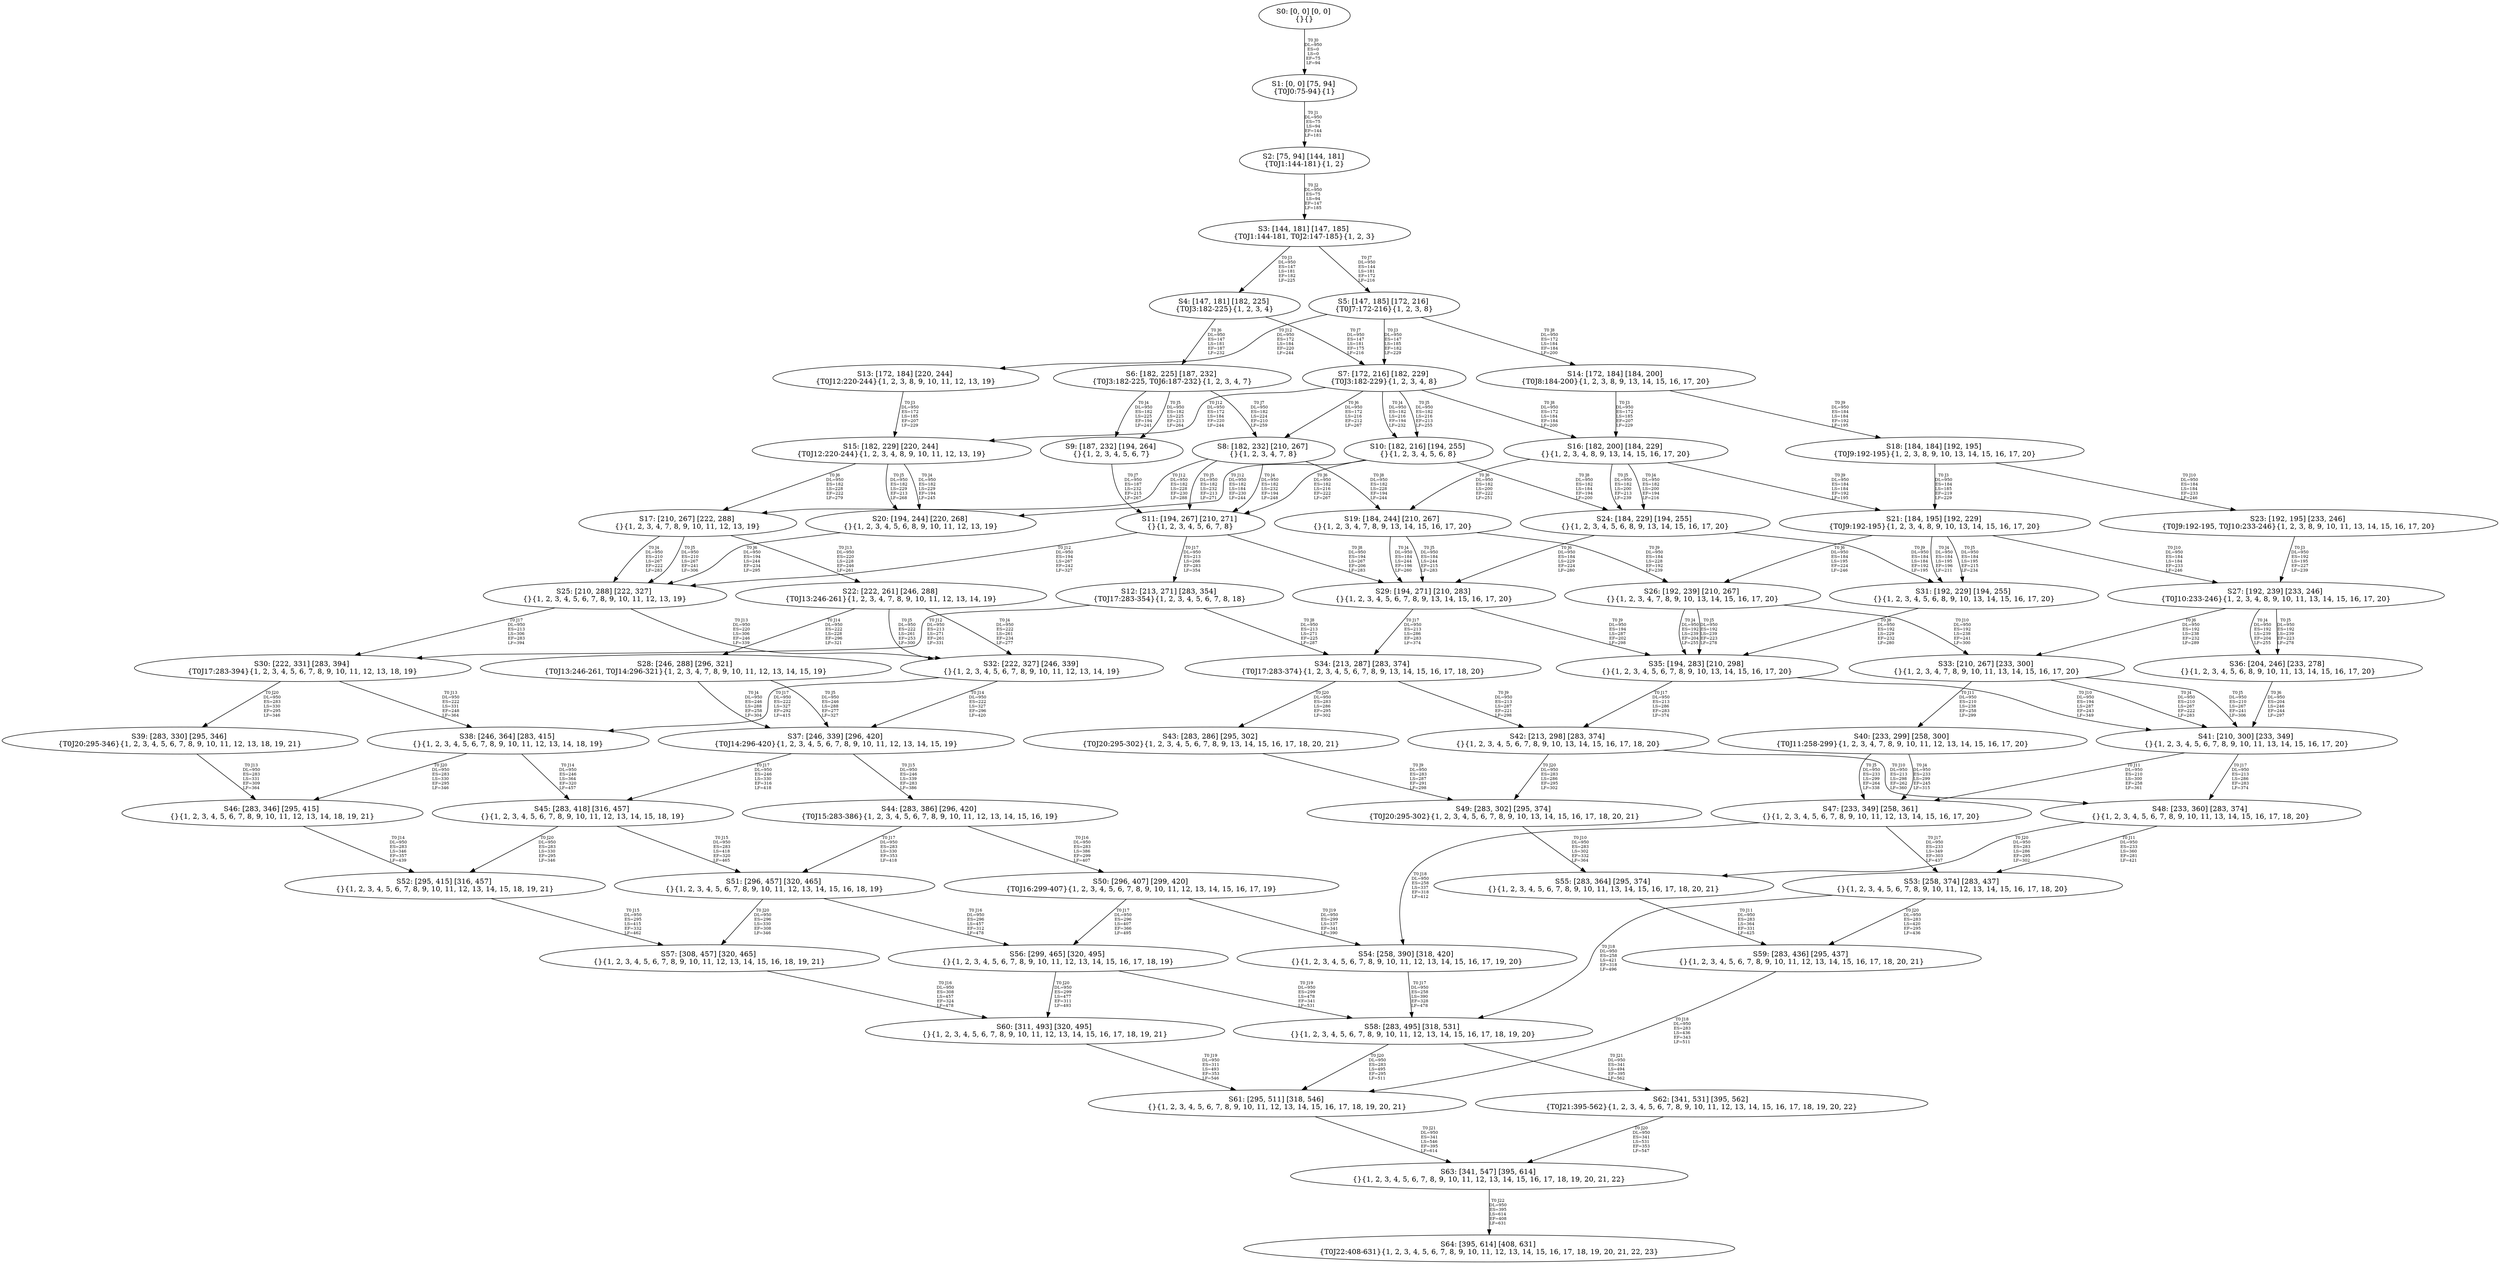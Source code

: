 digraph {
	S0[label="S0: [0, 0] [0, 0] \n{}{}"];
	S1[label="S1: [0, 0] [75, 94] \n{T0J0:75-94}{1}"];
	S2[label="S2: [75, 94] [144, 181] \n{T0J1:144-181}{1, 2}"];
	S3[label="S3: [144, 181] [147, 185] \n{T0J1:144-181, T0J2:147-185}{1, 2, 3}"];
	S4[label="S4: [147, 181] [182, 225] \n{T0J3:182-225}{1, 2, 3, 4}"];
	S5[label="S5: [147, 185] [172, 216] \n{T0J7:172-216}{1, 2, 3, 8}"];
	S6[label="S6: [182, 225] [187, 232] \n{T0J3:182-225, T0J6:187-232}{1, 2, 3, 4, 7}"];
	S7[label="S7: [172, 216] [182, 229] \n{T0J3:182-229}{1, 2, 3, 4, 8}"];
	S8[label="S8: [182, 232] [210, 267] \n{}{1, 2, 3, 4, 7, 8}"];
	S9[label="S9: [187, 232] [194, 264] \n{}{1, 2, 3, 4, 5, 6, 7}"];
	S10[label="S10: [182, 216] [194, 255] \n{}{1, 2, 3, 4, 5, 6, 8}"];
	S11[label="S11: [194, 267] [210, 271] \n{}{1, 2, 3, 4, 5, 6, 7, 8}"];
	S12[label="S12: [213, 271] [283, 354] \n{T0J17:283-354}{1, 2, 3, 4, 5, 6, 7, 8, 18}"];
	S13[label="S13: [172, 184] [220, 244] \n{T0J12:220-244}{1, 2, 3, 8, 9, 10, 11, 12, 13, 19}"];
	S14[label="S14: [172, 184] [184, 200] \n{T0J8:184-200}{1, 2, 3, 8, 9, 13, 14, 15, 16, 17, 20}"];
	S15[label="S15: [182, 229] [220, 244] \n{T0J12:220-244}{1, 2, 3, 4, 8, 9, 10, 11, 12, 13, 19}"];
	S16[label="S16: [182, 200] [184, 229] \n{}{1, 2, 3, 4, 8, 9, 13, 14, 15, 16, 17, 20}"];
	S17[label="S17: [210, 267] [222, 288] \n{}{1, 2, 3, 4, 7, 8, 9, 10, 11, 12, 13, 19}"];
	S18[label="S18: [184, 184] [192, 195] \n{T0J9:192-195}{1, 2, 3, 8, 9, 10, 13, 14, 15, 16, 17, 20}"];
	S19[label="S19: [184, 244] [210, 267] \n{}{1, 2, 3, 4, 7, 8, 9, 13, 14, 15, 16, 17, 20}"];
	S20[label="S20: [194, 244] [220, 268] \n{}{1, 2, 3, 4, 5, 6, 8, 9, 10, 11, 12, 13, 19}"];
	S21[label="S21: [184, 195] [192, 229] \n{T0J9:192-195}{1, 2, 3, 4, 8, 9, 10, 13, 14, 15, 16, 17, 20}"];
	S22[label="S22: [222, 261] [246, 288] \n{T0J13:246-261}{1, 2, 3, 4, 7, 8, 9, 10, 11, 12, 13, 14, 19}"];
	S23[label="S23: [192, 195] [233, 246] \n{T0J9:192-195, T0J10:233-246}{1, 2, 3, 8, 9, 10, 11, 13, 14, 15, 16, 17, 20}"];
	S24[label="S24: [184, 229] [194, 255] \n{}{1, 2, 3, 4, 5, 6, 8, 9, 13, 14, 15, 16, 17, 20}"];
	S25[label="S25: [210, 288] [222, 327] \n{}{1, 2, 3, 4, 5, 6, 7, 8, 9, 10, 11, 12, 13, 19}"];
	S26[label="S26: [192, 239] [210, 267] \n{}{1, 2, 3, 4, 7, 8, 9, 10, 13, 14, 15, 16, 17, 20}"];
	S27[label="S27: [192, 239] [233, 246] \n{T0J10:233-246}{1, 2, 3, 4, 8, 9, 10, 11, 13, 14, 15, 16, 17, 20}"];
	S28[label="S28: [246, 288] [296, 321] \n{T0J13:246-261, T0J14:296-321}{1, 2, 3, 4, 7, 8, 9, 10, 11, 12, 13, 14, 15, 19}"];
	S29[label="S29: [194, 271] [210, 283] \n{}{1, 2, 3, 4, 5, 6, 7, 8, 9, 13, 14, 15, 16, 17, 20}"];
	S30[label="S30: [222, 331] [283, 394] \n{T0J17:283-394}{1, 2, 3, 4, 5, 6, 7, 8, 9, 10, 11, 12, 13, 18, 19}"];
	S31[label="S31: [192, 229] [194, 255] \n{}{1, 2, 3, 4, 5, 6, 8, 9, 10, 13, 14, 15, 16, 17, 20}"];
	S32[label="S32: [222, 327] [246, 339] \n{}{1, 2, 3, 4, 5, 6, 7, 8, 9, 10, 11, 12, 13, 14, 19}"];
	S33[label="S33: [210, 267] [233, 300] \n{}{1, 2, 3, 4, 7, 8, 9, 10, 11, 13, 14, 15, 16, 17, 20}"];
	S34[label="S34: [213, 287] [283, 374] \n{T0J17:283-374}{1, 2, 3, 4, 5, 6, 7, 8, 9, 13, 14, 15, 16, 17, 18, 20}"];
	S35[label="S35: [194, 283] [210, 298] \n{}{1, 2, 3, 4, 5, 6, 7, 8, 9, 10, 13, 14, 15, 16, 17, 20}"];
	S36[label="S36: [204, 246] [233, 278] \n{}{1, 2, 3, 4, 5, 6, 8, 9, 10, 11, 13, 14, 15, 16, 17, 20}"];
	S37[label="S37: [246, 339] [296, 420] \n{T0J14:296-420}{1, 2, 3, 4, 5, 6, 7, 8, 9, 10, 11, 12, 13, 14, 15, 19}"];
	S38[label="S38: [246, 364] [283, 415] \n{}{1, 2, 3, 4, 5, 6, 7, 8, 9, 10, 11, 12, 13, 14, 18, 19}"];
	S39[label="S39: [283, 330] [295, 346] \n{T0J20:295-346}{1, 2, 3, 4, 5, 6, 7, 8, 9, 10, 11, 12, 13, 18, 19, 21}"];
	S40[label="S40: [233, 299] [258, 300] \n{T0J11:258-299}{1, 2, 3, 4, 7, 8, 9, 10, 11, 12, 13, 14, 15, 16, 17, 20}"];
	S41[label="S41: [210, 300] [233, 349] \n{}{1, 2, 3, 4, 5, 6, 7, 8, 9, 10, 11, 13, 14, 15, 16, 17, 20}"];
	S42[label="S42: [213, 298] [283, 374] \n{}{1, 2, 3, 4, 5, 6, 7, 8, 9, 10, 13, 14, 15, 16, 17, 18, 20}"];
	S43[label="S43: [283, 286] [295, 302] \n{T0J20:295-302}{1, 2, 3, 4, 5, 6, 7, 8, 9, 13, 14, 15, 16, 17, 18, 20, 21}"];
	S44[label="S44: [283, 386] [296, 420] \n{T0J15:283-386}{1, 2, 3, 4, 5, 6, 7, 8, 9, 10, 11, 12, 13, 14, 15, 16, 19}"];
	S45[label="S45: [283, 418] [316, 457] \n{}{1, 2, 3, 4, 5, 6, 7, 8, 9, 10, 11, 12, 13, 14, 15, 18, 19}"];
	S46[label="S46: [283, 346] [295, 415] \n{}{1, 2, 3, 4, 5, 6, 7, 8, 9, 10, 11, 12, 13, 14, 18, 19, 21}"];
	S47[label="S47: [233, 349] [258, 361] \n{}{1, 2, 3, 4, 5, 6, 7, 8, 9, 10, 11, 12, 13, 14, 15, 16, 17, 20}"];
	S48[label="S48: [233, 360] [283, 374] \n{}{1, 2, 3, 4, 5, 6, 7, 8, 9, 10, 11, 13, 14, 15, 16, 17, 18, 20}"];
	S49[label="S49: [283, 302] [295, 374] \n{T0J20:295-302}{1, 2, 3, 4, 5, 6, 7, 8, 9, 10, 13, 14, 15, 16, 17, 18, 20, 21}"];
	S50[label="S50: [296, 407] [299, 420] \n{T0J16:299-407}{1, 2, 3, 4, 5, 6, 7, 8, 9, 10, 11, 12, 13, 14, 15, 16, 17, 19}"];
	S51[label="S51: [296, 457] [320, 465] \n{}{1, 2, 3, 4, 5, 6, 7, 8, 9, 10, 11, 12, 13, 14, 15, 16, 18, 19}"];
	S52[label="S52: [295, 415] [316, 457] \n{}{1, 2, 3, 4, 5, 6, 7, 8, 9, 10, 11, 12, 13, 14, 15, 18, 19, 21}"];
	S53[label="S53: [258, 374] [283, 437] \n{}{1, 2, 3, 4, 5, 6, 7, 8, 9, 10, 11, 12, 13, 14, 15, 16, 17, 18, 20}"];
	S54[label="S54: [258, 390] [318, 420] \n{}{1, 2, 3, 4, 5, 6, 7, 8, 9, 10, 11, 12, 13, 14, 15, 16, 17, 19, 20}"];
	S55[label="S55: [283, 364] [295, 374] \n{}{1, 2, 3, 4, 5, 6, 7, 8, 9, 10, 11, 13, 14, 15, 16, 17, 18, 20, 21}"];
	S56[label="S56: [299, 465] [320, 495] \n{}{1, 2, 3, 4, 5, 6, 7, 8, 9, 10, 11, 12, 13, 14, 15, 16, 17, 18, 19}"];
	S57[label="S57: [308, 457] [320, 465] \n{}{1, 2, 3, 4, 5, 6, 7, 8, 9, 10, 11, 12, 13, 14, 15, 16, 18, 19, 21}"];
	S58[label="S58: [283, 495] [318, 531] \n{}{1, 2, 3, 4, 5, 6, 7, 8, 9, 10, 11, 12, 13, 14, 15, 16, 17, 18, 19, 20}"];
	S59[label="S59: [283, 436] [295, 437] \n{}{1, 2, 3, 4, 5, 6, 7, 8, 9, 10, 11, 12, 13, 14, 15, 16, 17, 18, 20, 21}"];
	S60[label="S60: [311, 493] [320, 495] \n{}{1, 2, 3, 4, 5, 6, 7, 8, 9, 10, 11, 12, 13, 14, 15, 16, 17, 18, 19, 21}"];
	S61[label="S61: [295, 511] [318, 546] \n{}{1, 2, 3, 4, 5, 6, 7, 8, 9, 10, 11, 12, 13, 14, 15, 16, 17, 18, 19, 20, 21}"];
	S62[label="S62: [341, 531] [395, 562] \n{T0J21:395-562}{1, 2, 3, 4, 5, 6, 7, 8, 9, 10, 11, 12, 13, 14, 15, 16, 17, 18, 19, 20, 22}"];
	S63[label="S63: [341, 547] [395, 614] \n{}{1, 2, 3, 4, 5, 6, 7, 8, 9, 10, 11, 12, 13, 14, 15, 16, 17, 18, 19, 20, 21, 22}"];
	S64[label="S64: [395, 614] [408, 631] \n{T0J22:408-631}{1, 2, 3, 4, 5, 6, 7, 8, 9, 10, 11, 12, 13, 14, 15, 16, 17, 18, 19, 20, 21, 22, 23}"];
	S0 -> S1[label="T0 J0\nDL=950\nES=0\nLS=0\nEF=75\nLF=94",fontsize=8];
	S1 -> S2[label="T0 J1\nDL=950\nES=75\nLS=94\nEF=144\nLF=181",fontsize=8];
	S2 -> S3[label="T0 J2\nDL=950\nES=75\nLS=94\nEF=147\nLF=185",fontsize=8];
	S3 -> S4[label="T0 J3\nDL=950\nES=147\nLS=181\nEF=182\nLF=225",fontsize=8];
	S3 -> S5[label="T0 J7\nDL=950\nES=144\nLS=181\nEF=172\nLF=216",fontsize=8];
	S4 -> S6[label="T0 J6\nDL=950\nES=147\nLS=181\nEF=187\nLF=232",fontsize=8];
	S4 -> S7[label="T0 J7\nDL=950\nES=147\nLS=181\nEF=175\nLF=216",fontsize=8];
	S5 -> S7[label="T0 J3\nDL=950\nES=147\nLS=185\nEF=182\nLF=229",fontsize=8];
	S5 -> S14[label="T0 J8\nDL=950\nES=172\nLS=184\nEF=184\nLF=200",fontsize=8];
	S5 -> S13[label="T0 J12\nDL=950\nES=172\nLS=184\nEF=220\nLF=244",fontsize=8];
	S6 -> S9[label="T0 J4\nDL=950\nES=182\nLS=225\nEF=194\nLF=241",fontsize=8];
	S6 -> S9[label="T0 J5\nDL=950\nES=182\nLS=225\nEF=213\nLF=264",fontsize=8];
	S6 -> S8[label="T0 J7\nDL=950\nES=182\nLS=224\nEF=210\nLF=259",fontsize=8];
	S7 -> S10[label="T0 J4\nDL=950\nES=182\nLS=216\nEF=194\nLF=232",fontsize=8];
	S7 -> S10[label="T0 J5\nDL=950\nES=182\nLS=216\nEF=213\nLF=255",fontsize=8];
	S7 -> S8[label="T0 J6\nDL=950\nES=172\nLS=216\nEF=212\nLF=267",fontsize=8];
	S7 -> S16[label="T0 J8\nDL=950\nES=172\nLS=184\nEF=184\nLF=200",fontsize=8];
	S7 -> S15[label="T0 J12\nDL=950\nES=172\nLS=184\nEF=220\nLF=244",fontsize=8];
	S8 -> S11[label="T0 J4\nDL=950\nES=182\nLS=232\nEF=194\nLF=248",fontsize=8];
	S8 -> S11[label="T0 J5\nDL=950\nES=182\nLS=232\nEF=213\nLF=271",fontsize=8];
	S8 -> S19[label="T0 J8\nDL=950\nES=182\nLS=228\nEF=194\nLF=244",fontsize=8];
	S8 -> S17[label="T0 J12\nDL=950\nES=182\nLS=228\nEF=230\nLF=288",fontsize=8];
	S9 -> S11[label="T0 J7\nDL=950\nES=187\nLS=232\nEF=215\nLF=267",fontsize=8];
	S10 -> S11[label="T0 J6\nDL=950\nES=182\nLS=216\nEF=222\nLF=267",fontsize=8];
	S10 -> S24[label="T0 J8\nDL=950\nES=182\nLS=184\nEF=194\nLF=200",fontsize=8];
	S10 -> S20[label="T0 J12\nDL=950\nES=182\nLS=184\nEF=230\nLF=244",fontsize=8];
	S11 -> S29[label="T0 J8\nDL=950\nES=194\nLS=267\nEF=206\nLF=283",fontsize=8];
	S11 -> S25[label="T0 J12\nDL=950\nES=194\nLS=267\nEF=242\nLF=327",fontsize=8];
	S11 -> S12[label="T0 J17\nDL=950\nES=213\nLS=266\nEF=283\nLF=354",fontsize=8];
	S12 -> S34[label="T0 J8\nDL=950\nES=213\nLS=271\nEF=225\nLF=287",fontsize=8];
	S12 -> S30[label="T0 J12\nDL=950\nES=213\nLS=271\nEF=261\nLF=331",fontsize=8];
	S13 -> S15[label="T0 J3\nDL=950\nES=172\nLS=185\nEF=207\nLF=229",fontsize=8];
	S14 -> S16[label="T0 J3\nDL=950\nES=172\nLS=185\nEF=207\nLF=229",fontsize=8];
	S14 -> S18[label="T0 J9\nDL=950\nES=184\nLS=184\nEF=192\nLF=195",fontsize=8];
	S15 -> S20[label="T0 J4\nDL=950\nES=182\nLS=229\nEF=194\nLF=245",fontsize=8];
	S15 -> S20[label="T0 J5\nDL=950\nES=182\nLS=229\nEF=213\nLF=268",fontsize=8];
	S15 -> S17[label="T0 J6\nDL=950\nES=182\nLS=228\nEF=222\nLF=279",fontsize=8];
	S16 -> S24[label="T0 J4\nDL=950\nES=182\nLS=200\nEF=194\nLF=216",fontsize=8];
	S16 -> S24[label="T0 J5\nDL=950\nES=182\nLS=200\nEF=213\nLF=239",fontsize=8];
	S16 -> S19[label="T0 J6\nDL=950\nES=182\nLS=200\nEF=222\nLF=251",fontsize=8];
	S16 -> S21[label="T0 J9\nDL=950\nES=184\nLS=184\nEF=192\nLF=195",fontsize=8];
	S17 -> S25[label="T0 J4\nDL=950\nES=210\nLS=267\nEF=222\nLF=283",fontsize=8];
	S17 -> S25[label="T0 J5\nDL=950\nES=210\nLS=267\nEF=241\nLF=306",fontsize=8];
	S17 -> S22[label="T0 J13\nDL=950\nES=220\nLS=228\nEF=246\nLF=261",fontsize=8];
	S18 -> S21[label="T0 J3\nDL=950\nES=184\nLS=185\nEF=219\nLF=229",fontsize=8];
	S18 -> S23[label="T0 J10\nDL=950\nES=184\nLS=184\nEF=233\nLF=246",fontsize=8];
	S19 -> S29[label="T0 J4\nDL=950\nES=184\nLS=244\nEF=196\nLF=260",fontsize=8];
	S19 -> S29[label="T0 J5\nDL=950\nES=184\nLS=244\nEF=215\nLF=283",fontsize=8];
	S19 -> S26[label="T0 J9\nDL=950\nES=184\nLS=228\nEF=192\nLF=239",fontsize=8];
	S20 -> S25[label="T0 J6\nDL=950\nES=194\nLS=244\nEF=234\nLF=295",fontsize=8];
	S21 -> S31[label="T0 J4\nDL=950\nES=184\nLS=195\nEF=196\nLF=211",fontsize=8];
	S21 -> S31[label="T0 J5\nDL=950\nES=184\nLS=195\nEF=215\nLF=234",fontsize=8];
	S21 -> S26[label="T0 J6\nDL=950\nES=184\nLS=195\nEF=224\nLF=246",fontsize=8];
	S21 -> S27[label="T0 J10\nDL=950\nES=184\nLS=184\nEF=233\nLF=246",fontsize=8];
	S22 -> S32[label="T0 J4\nDL=950\nES=222\nLS=261\nEF=234\nLF=277",fontsize=8];
	S22 -> S32[label="T0 J5\nDL=950\nES=222\nLS=261\nEF=253\nLF=300",fontsize=8];
	S22 -> S28[label="T0 J14\nDL=950\nES=222\nLS=228\nEF=296\nLF=321",fontsize=8];
	S23 -> S27[label="T0 J3\nDL=950\nES=192\nLS=195\nEF=227\nLF=239",fontsize=8];
	S24 -> S29[label="T0 J6\nDL=950\nES=184\nLS=229\nEF=224\nLF=280",fontsize=8];
	S24 -> S31[label="T0 J9\nDL=950\nES=184\nLS=184\nEF=192\nLF=195",fontsize=8];
	S25 -> S32[label="T0 J13\nDL=950\nES=220\nLS=306\nEF=246\nLF=339",fontsize=8];
	S25 -> S30[label="T0 J17\nDL=950\nES=213\nLS=306\nEF=283\nLF=394",fontsize=8];
	S26 -> S35[label="T0 J4\nDL=950\nES=192\nLS=239\nEF=204\nLF=255",fontsize=8];
	S26 -> S35[label="T0 J5\nDL=950\nES=192\nLS=239\nEF=223\nLF=278",fontsize=8];
	S26 -> S33[label="T0 J10\nDL=950\nES=192\nLS=238\nEF=241\nLF=300",fontsize=8];
	S27 -> S36[label="T0 J4\nDL=950\nES=192\nLS=239\nEF=204\nLF=255",fontsize=8];
	S27 -> S36[label="T0 J5\nDL=950\nES=192\nLS=239\nEF=223\nLF=278",fontsize=8];
	S27 -> S33[label="T0 J6\nDL=950\nES=192\nLS=238\nEF=232\nLF=289",fontsize=8];
	S28 -> S37[label="T0 J4\nDL=950\nES=246\nLS=288\nEF=258\nLF=304",fontsize=8];
	S28 -> S37[label="T0 J5\nDL=950\nES=246\nLS=288\nEF=277\nLF=327",fontsize=8];
	S29 -> S35[label="T0 J9\nDL=950\nES=194\nLS=287\nEF=202\nLF=298",fontsize=8];
	S29 -> S34[label="T0 J17\nDL=950\nES=213\nLS=286\nEF=283\nLF=374",fontsize=8];
	S30 -> S38[label="T0 J13\nDL=950\nES=222\nLS=331\nEF=248\nLF=364",fontsize=8];
	S30 -> S39[label="T0 J20\nDL=950\nES=283\nLS=330\nEF=295\nLF=346",fontsize=8];
	S31 -> S35[label="T0 J6\nDL=950\nES=192\nLS=229\nEF=232\nLF=280",fontsize=8];
	S32 -> S37[label="T0 J14\nDL=950\nES=222\nLS=327\nEF=296\nLF=420",fontsize=8];
	S32 -> S38[label="T0 J17\nDL=950\nES=222\nLS=327\nEF=292\nLF=415",fontsize=8];
	S33 -> S41[label="T0 J4\nDL=950\nES=210\nLS=267\nEF=222\nLF=283",fontsize=8];
	S33 -> S41[label="T0 J5\nDL=950\nES=210\nLS=267\nEF=241\nLF=306",fontsize=8];
	S33 -> S40[label="T0 J11\nDL=950\nES=210\nLS=238\nEF=258\nLF=299",fontsize=8];
	S34 -> S42[label="T0 J9\nDL=950\nES=213\nLS=287\nEF=221\nLF=298",fontsize=8];
	S34 -> S43[label="T0 J20\nDL=950\nES=283\nLS=286\nEF=295\nLF=302",fontsize=8];
	S35 -> S41[label="T0 J10\nDL=950\nES=194\nLS=287\nEF=243\nLF=349",fontsize=8];
	S35 -> S42[label="T0 J17\nDL=950\nES=213\nLS=286\nEF=283\nLF=374",fontsize=8];
	S36 -> S41[label="T0 J6\nDL=950\nES=204\nLS=246\nEF=244\nLF=297",fontsize=8];
	S37 -> S44[label="T0 J15\nDL=950\nES=246\nLS=339\nEF=283\nLF=386",fontsize=8];
	S37 -> S45[label="T0 J17\nDL=950\nES=246\nLS=330\nEF=316\nLF=418",fontsize=8];
	S38 -> S45[label="T0 J14\nDL=950\nES=246\nLS=364\nEF=320\nLF=457",fontsize=8];
	S38 -> S46[label="T0 J20\nDL=950\nES=283\nLS=330\nEF=295\nLF=346",fontsize=8];
	S39 -> S46[label="T0 J13\nDL=950\nES=283\nLS=331\nEF=309\nLF=364",fontsize=8];
	S40 -> S47[label="T0 J4\nDL=950\nES=233\nLS=299\nEF=245\nLF=315",fontsize=8];
	S40 -> S47[label="T0 J5\nDL=950\nES=233\nLS=299\nEF=264\nLF=338",fontsize=8];
	S41 -> S47[label="T0 J11\nDL=950\nES=210\nLS=300\nEF=258\nLF=361",fontsize=8];
	S41 -> S48[label="T0 J17\nDL=950\nES=213\nLS=286\nEF=283\nLF=374",fontsize=8];
	S42 -> S48[label="T0 J10\nDL=950\nES=213\nLS=298\nEF=262\nLF=360",fontsize=8];
	S42 -> S49[label="T0 J20\nDL=950\nES=283\nLS=286\nEF=295\nLF=302",fontsize=8];
	S43 -> S49[label="T0 J9\nDL=950\nES=283\nLS=287\nEF=291\nLF=298",fontsize=8];
	S44 -> S50[label="T0 J16\nDL=950\nES=283\nLS=386\nEF=299\nLF=407",fontsize=8];
	S44 -> S51[label="T0 J17\nDL=950\nES=283\nLS=330\nEF=353\nLF=418",fontsize=8];
	S45 -> S51[label="T0 J15\nDL=950\nES=283\nLS=418\nEF=320\nLF=465",fontsize=8];
	S45 -> S52[label="T0 J20\nDL=950\nES=283\nLS=330\nEF=295\nLF=346",fontsize=8];
	S46 -> S52[label="T0 J14\nDL=950\nES=283\nLS=346\nEF=357\nLF=439",fontsize=8];
	S47 -> S53[label="T0 J17\nDL=950\nES=233\nLS=349\nEF=303\nLF=437",fontsize=8];
	S47 -> S54[label="T0 J18\nDL=950\nES=258\nLS=337\nEF=318\nLF=412",fontsize=8];
	S48 -> S53[label="T0 J11\nDL=950\nES=233\nLS=360\nEF=281\nLF=421",fontsize=8];
	S48 -> S55[label="T0 J20\nDL=950\nES=283\nLS=286\nEF=295\nLF=302",fontsize=8];
	S49 -> S55[label="T0 J10\nDL=950\nES=283\nLS=302\nEF=332\nLF=364",fontsize=8];
	S50 -> S56[label="T0 J17\nDL=950\nES=296\nLS=407\nEF=366\nLF=495",fontsize=8];
	S50 -> S54[label="T0 J19\nDL=950\nES=299\nLS=337\nEF=341\nLF=390",fontsize=8];
	S51 -> S56[label="T0 J16\nDL=950\nES=296\nLS=457\nEF=312\nLF=478",fontsize=8];
	S51 -> S57[label="T0 J20\nDL=950\nES=296\nLS=330\nEF=308\nLF=346",fontsize=8];
	S52 -> S57[label="T0 J15\nDL=950\nES=295\nLS=415\nEF=332\nLF=462",fontsize=8];
	S53 -> S58[label="T0 J18\nDL=950\nES=258\nLS=421\nEF=318\nLF=496",fontsize=8];
	S53 -> S59[label="T0 J20\nDL=950\nES=283\nLS=420\nEF=295\nLF=436",fontsize=8];
	S54 -> S58[label="T0 J17\nDL=950\nES=258\nLS=390\nEF=328\nLF=478",fontsize=8];
	S55 -> S59[label="T0 J11\nDL=950\nES=283\nLS=364\nEF=331\nLF=425",fontsize=8];
	S56 -> S58[label="T0 J19\nDL=950\nES=299\nLS=478\nEF=341\nLF=531",fontsize=8];
	S56 -> S60[label="T0 J20\nDL=950\nES=299\nLS=477\nEF=311\nLF=493",fontsize=8];
	S57 -> S60[label="T0 J16\nDL=950\nES=308\nLS=457\nEF=324\nLF=478",fontsize=8];
	S58 -> S61[label="T0 J20\nDL=950\nES=283\nLS=495\nEF=295\nLF=511",fontsize=8];
	S58 -> S62[label="T0 J21\nDL=950\nES=341\nLS=494\nEF=395\nLF=562",fontsize=8];
	S59 -> S61[label="T0 J18\nDL=950\nES=283\nLS=436\nEF=343\nLF=511",fontsize=8];
	S60 -> S61[label="T0 J19\nDL=950\nES=311\nLS=493\nEF=353\nLF=546",fontsize=8];
	S61 -> S63[label="T0 J21\nDL=950\nES=341\nLS=546\nEF=395\nLF=614",fontsize=8];
	S62 -> S63[label="T0 J20\nDL=950\nES=341\nLS=531\nEF=353\nLF=547",fontsize=8];
	S63 -> S64[label="T0 J22\nDL=950\nES=395\nLS=614\nEF=408\nLF=631",fontsize=8];
}
